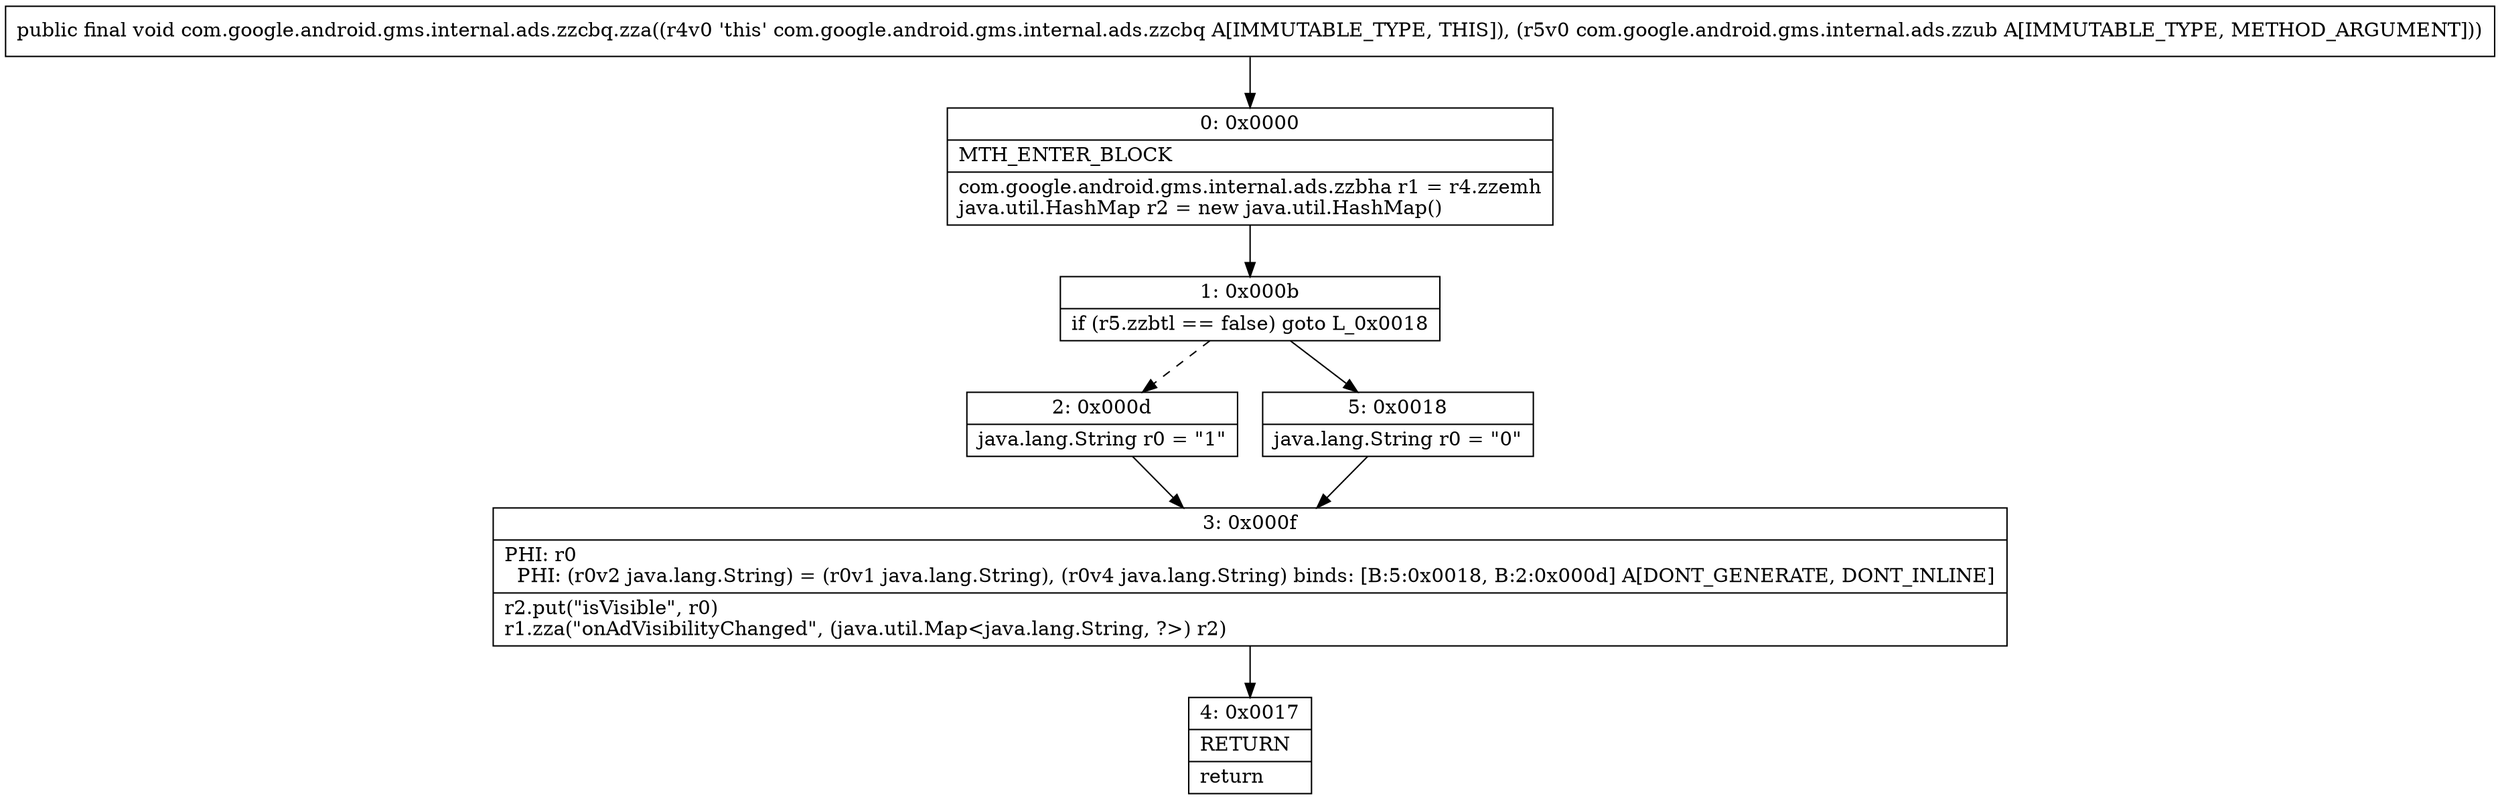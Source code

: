 digraph "CFG forcom.google.android.gms.internal.ads.zzcbq.zza(Lcom\/google\/android\/gms\/internal\/ads\/zzub;)V" {
Node_0 [shape=record,label="{0\:\ 0x0000|MTH_ENTER_BLOCK\l|com.google.android.gms.internal.ads.zzbha r1 = r4.zzemh\ljava.util.HashMap r2 = new java.util.HashMap()\l}"];
Node_1 [shape=record,label="{1\:\ 0x000b|if (r5.zzbtl == false) goto L_0x0018\l}"];
Node_2 [shape=record,label="{2\:\ 0x000d|java.lang.String r0 = \"1\"\l}"];
Node_3 [shape=record,label="{3\:\ 0x000f|PHI: r0 \l  PHI: (r0v2 java.lang.String) = (r0v1 java.lang.String), (r0v4 java.lang.String) binds: [B:5:0x0018, B:2:0x000d] A[DONT_GENERATE, DONT_INLINE]\l|r2.put(\"isVisible\", r0)\lr1.zza(\"onAdVisibilityChanged\", (java.util.Map\<java.lang.String, ?\>) r2)\l}"];
Node_4 [shape=record,label="{4\:\ 0x0017|RETURN\l|return\l}"];
Node_5 [shape=record,label="{5\:\ 0x0018|java.lang.String r0 = \"0\"\l}"];
MethodNode[shape=record,label="{public final void com.google.android.gms.internal.ads.zzcbq.zza((r4v0 'this' com.google.android.gms.internal.ads.zzcbq A[IMMUTABLE_TYPE, THIS]), (r5v0 com.google.android.gms.internal.ads.zzub A[IMMUTABLE_TYPE, METHOD_ARGUMENT])) }"];
MethodNode -> Node_0;
Node_0 -> Node_1;
Node_1 -> Node_2[style=dashed];
Node_1 -> Node_5;
Node_2 -> Node_3;
Node_3 -> Node_4;
Node_5 -> Node_3;
}

